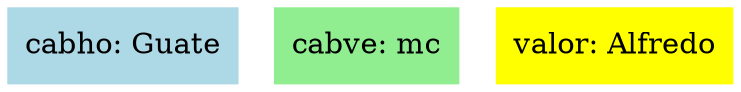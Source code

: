 digraph MatrizDispersa {
    rankdir=TB;
    node [shape=box];
    "Guate" [label="cabho: Guate", style=filled, color=lightblue];
    "mc" [label="cabve: mc", style=filled, color=lightgreen];
    "Alfredo" [label="valor: Alfredo", style=filled, color=yellow];
}